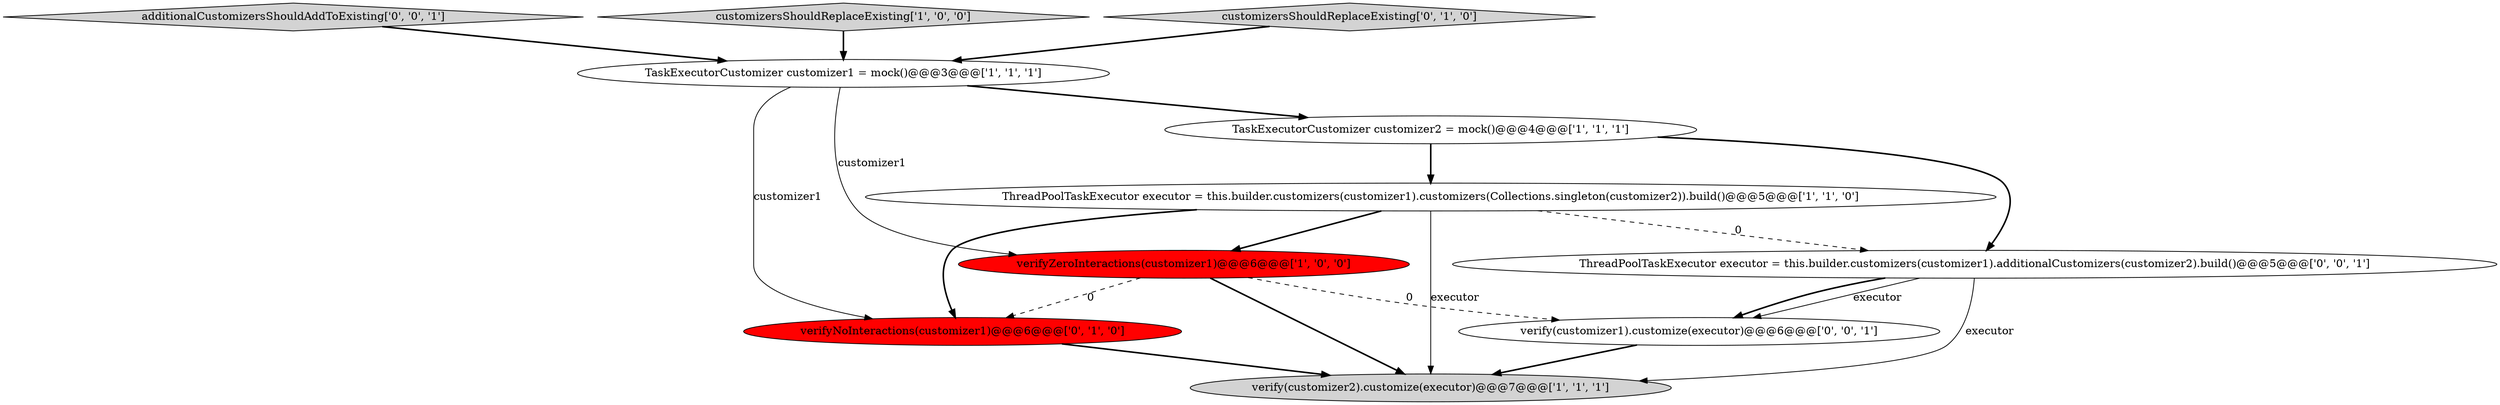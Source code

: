 digraph {
7 [style = filled, label = "verifyNoInteractions(customizer1)@@@6@@@['0', '1', '0']", fillcolor = red, shape = ellipse image = "AAA1AAABBB2BBB"];
8 [style = filled, label = "additionalCustomizersShouldAddToExisting['0', '0', '1']", fillcolor = lightgray, shape = diamond image = "AAA0AAABBB3BBB"];
3 [style = filled, label = "TaskExecutorCustomizer customizer1 = mock()@@@3@@@['1', '1', '1']", fillcolor = white, shape = ellipse image = "AAA0AAABBB1BBB"];
1 [style = filled, label = "TaskExecutorCustomizer customizer2 = mock()@@@4@@@['1', '1', '1']", fillcolor = white, shape = ellipse image = "AAA0AAABBB1BBB"];
5 [style = filled, label = "customizersShouldReplaceExisting['1', '0', '0']", fillcolor = lightgray, shape = diamond image = "AAA0AAABBB1BBB"];
2 [style = filled, label = "verify(customizer2).customize(executor)@@@7@@@['1', '1', '1']", fillcolor = lightgray, shape = ellipse image = "AAA0AAABBB1BBB"];
4 [style = filled, label = "ThreadPoolTaskExecutor executor = this.builder.customizers(customizer1).customizers(Collections.singleton(customizer2)).build()@@@5@@@['1', '1', '0']", fillcolor = white, shape = ellipse image = "AAA0AAABBB1BBB"];
0 [style = filled, label = "verifyZeroInteractions(customizer1)@@@6@@@['1', '0', '0']", fillcolor = red, shape = ellipse image = "AAA1AAABBB1BBB"];
9 [style = filled, label = "ThreadPoolTaskExecutor executor = this.builder.customizers(customizer1).additionalCustomizers(customizer2).build()@@@5@@@['0', '0', '1']", fillcolor = white, shape = ellipse image = "AAA0AAABBB3BBB"];
6 [style = filled, label = "customizersShouldReplaceExisting['0', '1', '0']", fillcolor = lightgray, shape = diamond image = "AAA0AAABBB2BBB"];
10 [style = filled, label = "verify(customizer1).customize(executor)@@@6@@@['0', '0', '1']", fillcolor = white, shape = ellipse image = "AAA0AAABBB3BBB"];
3->7 [style = solid, label="customizer1"];
5->3 [style = bold, label=""];
3->0 [style = solid, label="customizer1"];
6->3 [style = bold, label=""];
4->9 [style = dashed, label="0"];
1->4 [style = bold, label=""];
10->2 [style = bold, label=""];
9->2 [style = solid, label="executor"];
9->10 [style = solid, label="executor"];
9->10 [style = bold, label=""];
0->10 [style = dashed, label="0"];
3->1 [style = bold, label=""];
0->7 [style = dashed, label="0"];
7->2 [style = bold, label=""];
4->7 [style = bold, label=""];
1->9 [style = bold, label=""];
4->0 [style = bold, label=""];
0->2 [style = bold, label=""];
8->3 [style = bold, label=""];
4->2 [style = solid, label="executor"];
}
